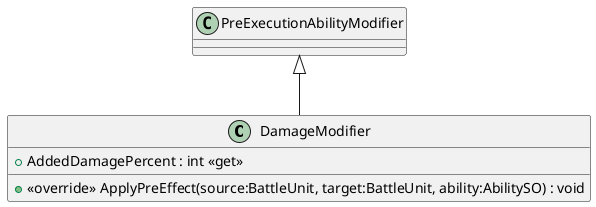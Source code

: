 @startuml
class DamageModifier {
    + AddedDamagePercent : int <<get>>
    + <<override>> ApplyPreEffect(source:BattleUnit, target:BattleUnit, ability:AbilitySO) : void
}
PreExecutionAbilityModifier <|-- DamageModifier
@enduml
